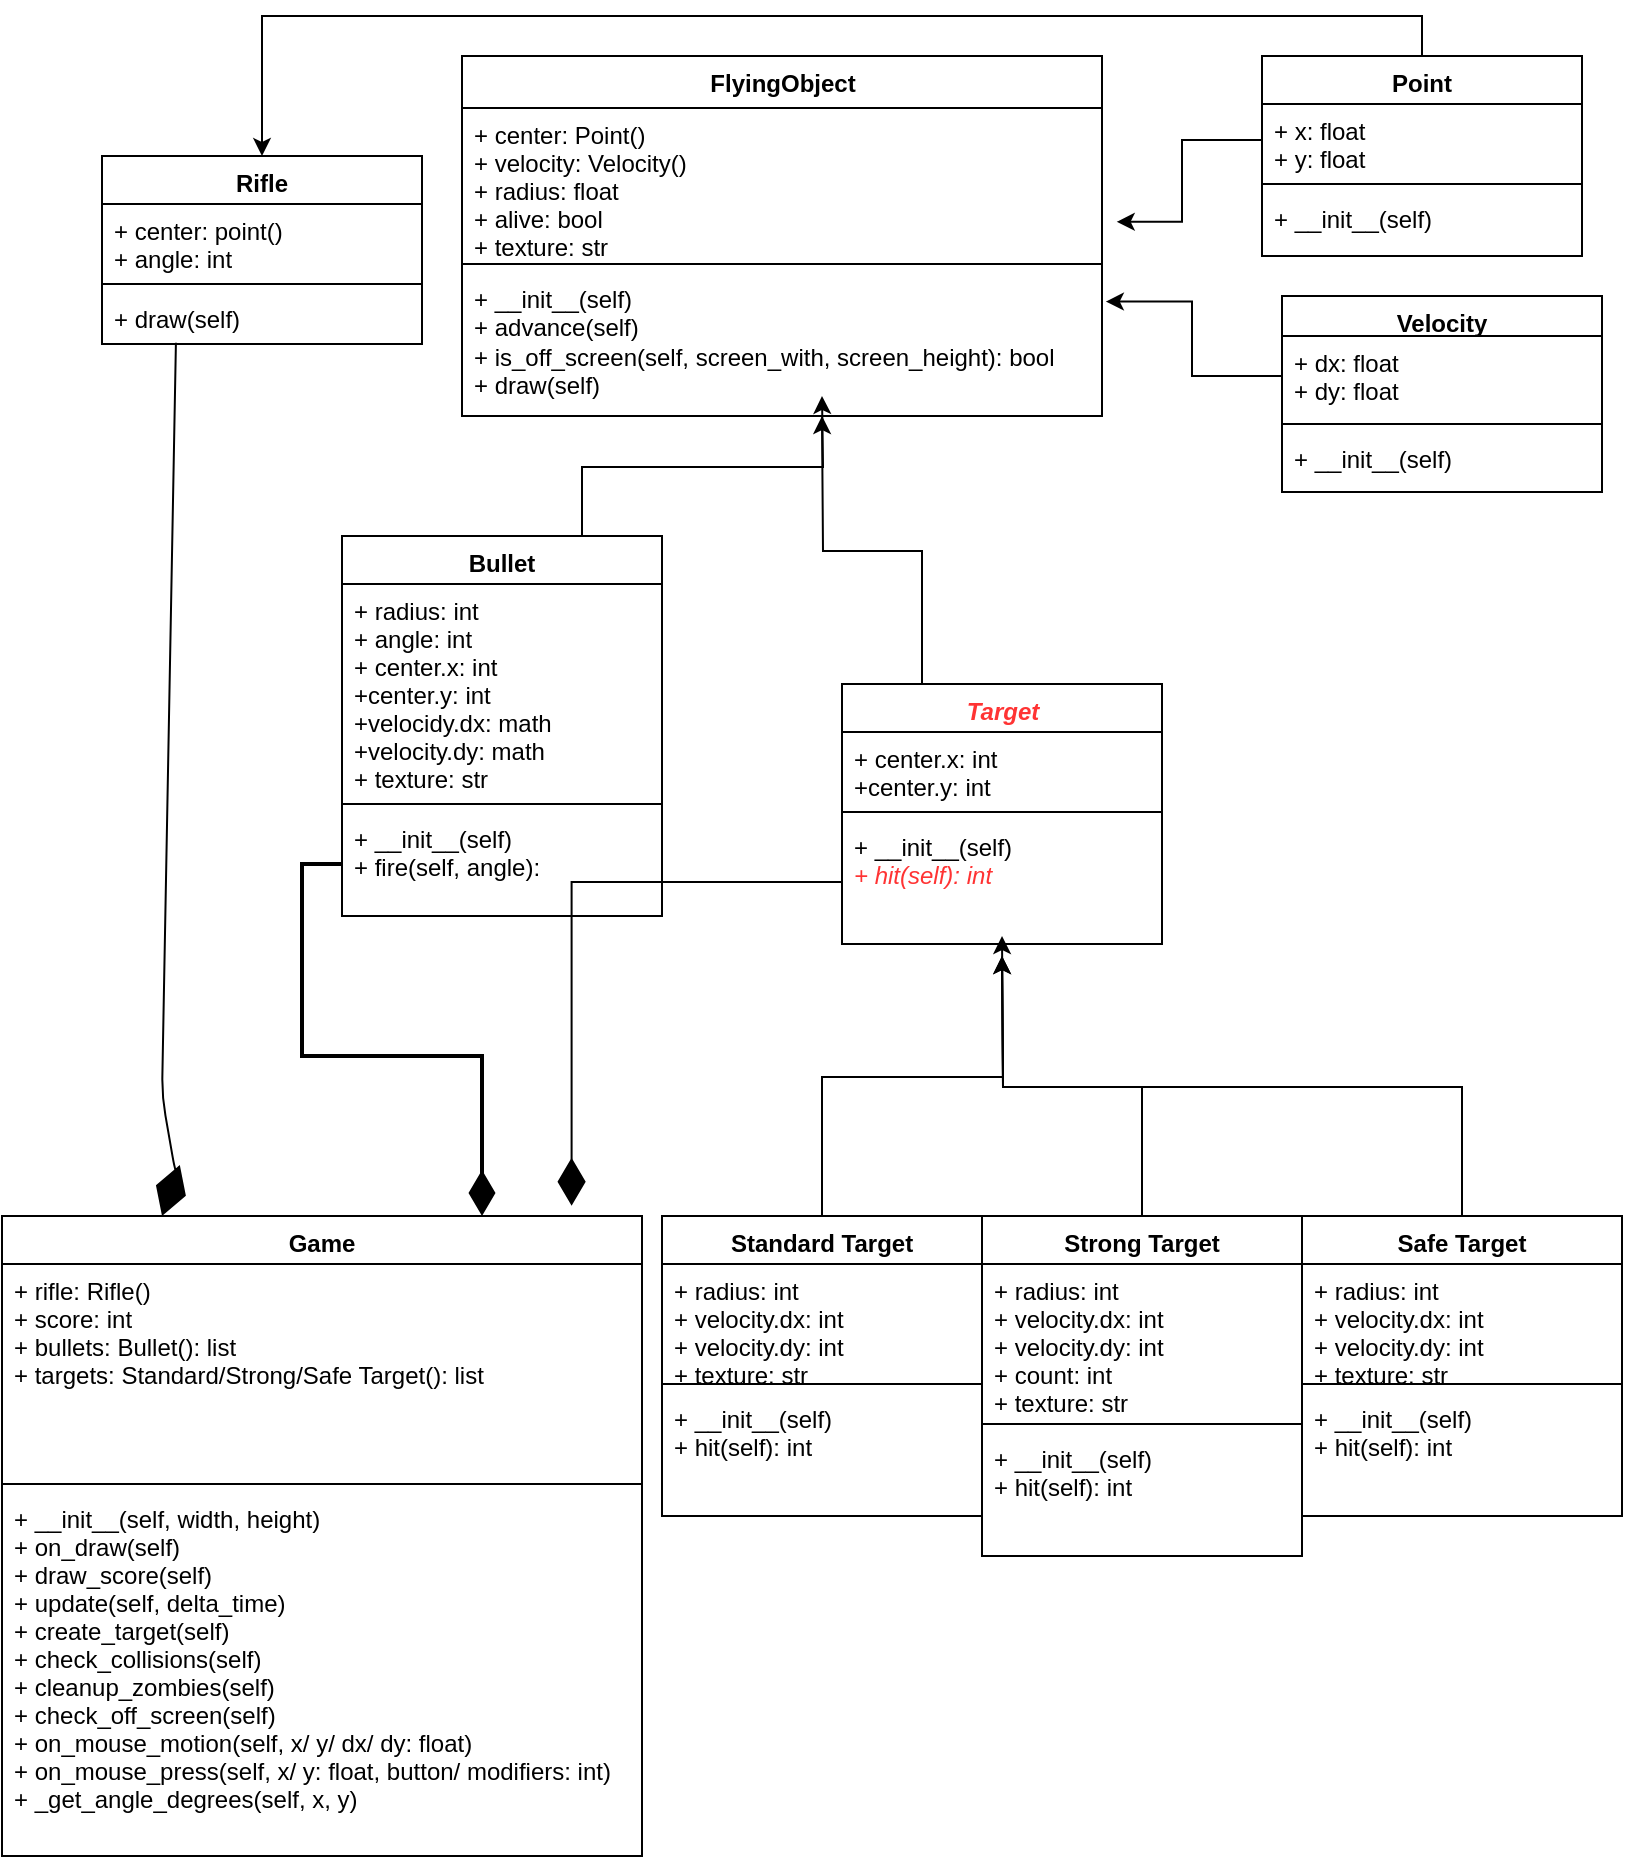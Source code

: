 <mxfile version="13.2.1" type="device"><diagram id="c8qPpy2X9rzJLOgsBuf3" name="Page-1"><mxGraphModel dx="719" dy="428" grid="1" gridSize="10" guides="1" tooltips="1" connect="1" arrows="1" fold="1" page="1" pageScale="1" pageWidth="827" pageHeight="1169" math="0" shadow="0"><root><mxCell id="0"/><mxCell id="1" parent="0"/><mxCell id="29LaG_Ld9xY9FcFzpFne-2" value="FlyingObject" style="swimlane;fontStyle=1;align=center;verticalAlign=top;childLayout=stackLayout;horizontal=1;startSize=26;horizontalStack=0;resizeParent=1;resizeParentMax=0;resizeLast=0;collapsible=1;marginBottom=0;html=1;" parent="1" vertex="1"><mxGeometry x="240" y="90" width="320" height="180" as="geometry"/></mxCell><mxCell id="29LaG_Ld9xY9FcFzpFne-3" value="+ center: Point()&#10;+ velocity: Velocity()&#10;+ radius: float&#10;+ alive: bool&#10;+ texture: str" style="text;strokeColor=none;fillColor=none;align=left;verticalAlign=top;spacingLeft=4;spacingRight=4;overflow=hidden;rotatable=0;points=[[0,0.5],[1,0.5]];portConstraint=eastwest;" parent="29LaG_Ld9xY9FcFzpFne-2" vertex="1"><mxGeometry y="26" width="320" height="74" as="geometry"/></mxCell><mxCell id="29LaG_Ld9xY9FcFzpFne-4" value="" style="line;strokeWidth=1;fillColor=none;align=left;verticalAlign=middle;spacingTop=-1;spacingLeft=3;spacingRight=3;rotatable=0;labelPosition=right;points=[];portConstraint=eastwest;" parent="29LaG_Ld9xY9FcFzpFne-2" vertex="1"><mxGeometry y="100" width="320" height="8" as="geometry"/></mxCell><mxCell id="29LaG_Ld9xY9FcFzpFne-5" value="+ __init__(self)&lt;br&gt;+ advance(self)&lt;br&gt;+ is_off_screen(self, screen_with, screen_height): bool&lt;br&gt;+ draw(self)" style="text;strokeColor=none;fillColor=none;align=left;verticalAlign=top;spacingLeft=4;spacingRight=4;overflow=hidden;rotatable=0;points=[[0,0.5],[1,0.5]];portConstraint=eastwest;html=1;" parent="29LaG_Ld9xY9FcFzpFne-2" vertex="1"><mxGeometry y="108" width="320" height="72" as="geometry"/></mxCell><mxCell id="fP5IZV-XD3OsEZI1O5Rw-41" style="edgeStyle=orthogonalEdgeStyle;rounded=0;orthogonalLoop=1;jettySize=auto;html=1;exitX=0.5;exitY=0;exitDx=0;exitDy=0;entryX=0.5;entryY=0;entryDx=0;entryDy=0;" parent="1" source="fP5IZV-XD3OsEZI1O5Rw-1" target="fP5IZV-XD3OsEZI1O5Rw-13" edge="1"><mxGeometry relative="1" as="geometry"/></mxCell><mxCell id="fP5IZV-XD3OsEZI1O5Rw-13" value="Rifle" style="swimlane;fontStyle=1;align=center;verticalAlign=top;childLayout=stackLayout;horizontal=1;startSize=24;horizontalStack=0;resizeParent=1;resizeParentMax=0;resizeLast=0;collapsible=1;marginBottom=0;" parent="1" vertex="1"><mxGeometry x="60" y="140" width="160" height="94" as="geometry"/></mxCell><mxCell id="fP5IZV-XD3OsEZI1O5Rw-14" value="+ center: point()&#10;+ angle: int" style="text;strokeColor=none;fillColor=none;align=left;verticalAlign=top;spacingLeft=4;spacingRight=4;overflow=hidden;rotatable=0;points=[[0,0.5],[1,0.5]];portConstraint=eastwest;" parent="fP5IZV-XD3OsEZI1O5Rw-13" vertex="1"><mxGeometry y="24" width="160" height="36" as="geometry"/></mxCell><mxCell id="fP5IZV-XD3OsEZI1O5Rw-15" value="" style="line;strokeWidth=1;fillColor=none;align=left;verticalAlign=middle;spacingTop=-1;spacingLeft=3;spacingRight=3;rotatable=0;labelPosition=right;points=[];portConstraint=eastwest;" parent="fP5IZV-XD3OsEZI1O5Rw-13" vertex="1"><mxGeometry y="60" width="160" height="8" as="geometry"/></mxCell><mxCell id="fP5IZV-XD3OsEZI1O5Rw-16" value="+ draw(self)" style="text;strokeColor=none;fillColor=none;align=left;verticalAlign=top;spacingLeft=4;spacingRight=4;overflow=hidden;rotatable=0;points=[[0,0.5],[1,0.5]];portConstraint=eastwest;" parent="fP5IZV-XD3OsEZI1O5Rw-13" vertex="1"><mxGeometry y="68" width="160" height="26" as="geometry"/></mxCell><mxCell id="fP5IZV-XD3OsEZI1O5Rw-47" style="edgeStyle=orthogonalEdgeStyle;rounded=0;orthogonalLoop=1;jettySize=auto;html=1;exitX=0.25;exitY=0;exitDx=0;exitDy=0;" parent="1" source="fP5IZV-XD3OsEZI1O5Rw-9" edge="1"><mxGeometry relative="1" as="geometry"><mxPoint x="420" y="270" as="targetPoint"/></mxGeometry></mxCell><mxCell id="fP5IZV-XD3OsEZI1O5Rw-48" style="edgeStyle=orthogonalEdgeStyle;rounded=0;orthogonalLoop=1;jettySize=auto;html=1;exitX=0.5;exitY=0;exitDx=0;exitDy=0;" parent="1" source="fP5IZV-XD3OsEZI1O5Rw-29" edge="1"><mxGeometry relative="1" as="geometry"><mxPoint x="510" y="530" as="targetPoint"/></mxGeometry></mxCell><mxCell id="fP5IZV-XD3OsEZI1O5Rw-49" style="edgeStyle=orthogonalEdgeStyle;rounded=0;orthogonalLoop=1;jettySize=auto;html=1;exitX=0.5;exitY=0;exitDx=0;exitDy=0;" parent="1" source="fP5IZV-XD3OsEZI1O5Rw-25" edge="1"><mxGeometry relative="1" as="geometry"><mxPoint x="510" y="540" as="targetPoint"/></mxGeometry></mxCell><mxCell id="fP5IZV-XD3OsEZI1O5Rw-50" style="edgeStyle=orthogonalEdgeStyle;rounded=0;orthogonalLoop=1;jettySize=auto;html=1;exitX=0.5;exitY=0;exitDx=0;exitDy=0;" parent="1" source="fP5IZV-XD3OsEZI1O5Rw-21" edge="1"><mxGeometry relative="1" as="geometry"><mxPoint x="510" y="540" as="targetPoint"/></mxGeometry></mxCell><mxCell id="fP5IZV-XD3OsEZI1O5Rw-39" style="edgeStyle=orthogonalEdgeStyle;rounded=0;orthogonalLoop=1;jettySize=auto;html=1;exitX=0;exitY=0.5;exitDx=0;exitDy=0;entryX=1.006;entryY=0.205;entryDx=0;entryDy=0;entryPerimeter=0;" parent="1" source="fP5IZV-XD3OsEZI1O5Rw-6" target="29LaG_Ld9xY9FcFzpFne-5" edge="1"><mxGeometry relative="1" as="geometry"/></mxCell><mxCell id="fP5IZV-XD3OsEZI1O5Rw-40" style="edgeStyle=orthogonalEdgeStyle;rounded=0;orthogonalLoop=1;jettySize=auto;html=1;exitX=0;exitY=0.5;exitDx=0;exitDy=0;entryX=1.023;entryY=0.769;entryDx=0;entryDy=0;entryPerimeter=0;" parent="1" source="fP5IZV-XD3OsEZI1O5Rw-2" target="29LaG_Ld9xY9FcFzpFne-3" edge="1"><mxGeometry relative="1" as="geometry"/></mxCell><mxCell id="fP5IZV-XD3OsEZI1O5Rw-43" value="" style="endArrow=diamondThin;endFill=1;endSize=24;html=1;entryX=0.25;entryY=0;entryDx=0;entryDy=0;exitX=0.231;exitY=0.974;exitDx=0;exitDy=0;exitPerimeter=0;" parent="1" source="fP5IZV-XD3OsEZI1O5Rw-16" target="fP5IZV-XD3OsEZI1O5Rw-33" edge="1"><mxGeometry width="160" relative="1" as="geometry"><mxPoint x="100" y="260" as="sourcePoint"/><mxPoint x="260" y="260" as="targetPoint"/><Array as="points"><mxPoint x="90" y="610"/><mxPoint x="97" y="650"/></Array></mxGeometry></mxCell><mxCell id="fP5IZV-XD3OsEZI1O5Rw-44" style="edgeStyle=orthogonalEdgeStyle;rounded=0;orthogonalLoop=1;jettySize=auto;html=1;exitX=0;exitY=0.5;exitDx=0;exitDy=0;entryX=0.75;entryY=0;entryDx=0;entryDy=0;endArrow=diamondThin;endFill=1;strokeWidth=2;strokeColor=#000000;targetPerimeterSpacing=0;endSize=17;" parent="1" source="fP5IZV-XD3OsEZI1O5Rw-20" target="fP5IZV-XD3OsEZI1O5Rw-33" edge="1"><mxGeometry relative="1" as="geometry"/></mxCell><mxCell id="fP5IZV-XD3OsEZI1O5Rw-45" style="edgeStyle=orthogonalEdgeStyle;rounded=0;orthogonalLoop=1;jettySize=auto;html=1;exitX=0;exitY=0.5;exitDx=0;exitDy=0;entryX=0.89;entryY=-0.016;entryDx=0;entryDy=0;entryPerimeter=0;endArrow=diamondThin;endFill=1;startSize=6;endSize=21;" parent="1" source="fP5IZV-XD3OsEZI1O5Rw-12" target="fP5IZV-XD3OsEZI1O5Rw-33" edge="1"><mxGeometry relative="1" as="geometry"/></mxCell><mxCell id="fP5IZV-XD3OsEZI1O5Rw-46" style="edgeStyle=orthogonalEdgeStyle;rounded=0;orthogonalLoop=1;jettySize=auto;html=1;exitX=0.75;exitY=0;exitDx=0;exitDy=0;" parent="1" source="fP5IZV-XD3OsEZI1O5Rw-17" edge="1"><mxGeometry relative="1" as="geometry"><mxPoint x="420" y="260" as="targetPoint"/></mxGeometry></mxCell><mxCell id="fP5IZV-XD3OsEZI1O5Rw-1" value="Point" style="swimlane;fontStyle=1;align=center;verticalAlign=top;childLayout=stackLayout;horizontal=1;startSize=24;horizontalStack=0;resizeParent=1;resizeParentMax=0;resizeLast=0;collapsible=1;marginBottom=0;" parent="1" vertex="1"><mxGeometry x="640" y="90" width="160" height="100" as="geometry"/></mxCell><mxCell id="fP5IZV-XD3OsEZI1O5Rw-2" value="+ x: float&#10;+ y: float" style="text;strokeColor=none;fillColor=none;align=left;verticalAlign=top;spacingLeft=4;spacingRight=4;overflow=hidden;rotatable=0;points=[[0,0.5],[1,0.5]];portConstraint=eastwest;" parent="fP5IZV-XD3OsEZI1O5Rw-1" vertex="1"><mxGeometry y="24" width="160" height="36" as="geometry"/></mxCell><mxCell id="fP5IZV-XD3OsEZI1O5Rw-3" value="" style="line;strokeWidth=1;fillColor=none;align=left;verticalAlign=middle;spacingTop=-1;spacingLeft=3;spacingRight=3;rotatable=0;labelPosition=right;points=[];portConstraint=eastwest;" parent="fP5IZV-XD3OsEZI1O5Rw-1" vertex="1"><mxGeometry y="60" width="160" height="8" as="geometry"/></mxCell><mxCell id="fP5IZV-XD3OsEZI1O5Rw-4" value="+ __init__(self)" style="text;strokeColor=none;fillColor=none;align=left;verticalAlign=top;spacingLeft=4;spacingRight=4;overflow=hidden;rotatable=0;points=[[0,0.5],[1,0.5]];portConstraint=eastwest;" parent="fP5IZV-XD3OsEZI1O5Rw-1" vertex="1"><mxGeometry y="68" width="160" height="32" as="geometry"/></mxCell><mxCell id="fP5IZV-XD3OsEZI1O5Rw-5" value="Velocity" style="swimlane;fontStyle=1;align=center;verticalAlign=top;childLayout=stackLayout;horizontal=1;startSize=20;horizontalStack=0;resizeParent=1;resizeParentMax=0;resizeLast=0;collapsible=1;marginBottom=0;" parent="1" vertex="1"><mxGeometry x="650" y="210" width="160" height="98" as="geometry"/></mxCell><mxCell id="fP5IZV-XD3OsEZI1O5Rw-6" value="+ dx: float&#10;+ dy: float" style="text;strokeColor=none;fillColor=none;align=left;verticalAlign=top;spacingLeft=4;spacingRight=4;overflow=hidden;rotatable=0;points=[[0,0.5],[1,0.5]];portConstraint=eastwest;" parent="fP5IZV-XD3OsEZI1O5Rw-5" vertex="1"><mxGeometry y="20" width="160" height="40" as="geometry"/></mxCell><mxCell id="fP5IZV-XD3OsEZI1O5Rw-7" value="" style="line;strokeWidth=1;fillColor=none;align=left;verticalAlign=middle;spacingTop=-1;spacingLeft=3;spacingRight=3;rotatable=0;labelPosition=right;points=[];portConstraint=eastwest;" parent="fP5IZV-XD3OsEZI1O5Rw-5" vertex="1"><mxGeometry y="60" width="160" height="8" as="geometry"/></mxCell><mxCell id="fP5IZV-XD3OsEZI1O5Rw-8" value="+ __init__(self)" style="text;strokeColor=none;fillColor=none;align=left;verticalAlign=top;spacingLeft=4;spacingRight=4;overflow=hidden;rotatable=0;points=[[0,0.5],[1,0.5]];portConstraint=eastwest;" parent="fP5IZV-XD3OsEZI1O5Rw-5" vertex="1"><mxGeometry y="68" width="160" height="30" as="geometry"/></mxCell><mxCell id="fP5IZV-XD3OsEZI1O5Rw-33" value="Game" style="swimlane;fontStyle=1;align=center;verticalAlign=top;childLayout=stackLayout;horizontal=1;startSize=24;horizontalStack=0;resizeParent=1;resizeParentMax=0;resizeLast=0;collapsible=1;marginBottom=0;" parent="1" vertex="1"><mxGeometry x="10" y="670" width="320" height="320" as="geometry"/></mxCell><mxCell id="fP5IZV-XD3OsEZI1O5Rw-34" value="+ rifle: Rifle()&#10;+ score: int&#10;+ bullets: Bullet(): list&#10;+ targets: Standard/Strong/Safe Target(): list" style="text;strokeColor=none;fillColor=none;align=left;verticalAlign=top;spacingLeft=4;spacingRight=4;overflow=hidden;rotatable=0;points=[[0,0.5],[1,0.5]];portConstraint=eastwest;" parent="fP5IZV-XD3OsEZI1O5Rw-33" vertex="1"><mxGeometry y="24" width="320" height="106" as="geometry"/></mxCell><mxCell id="fP5IZV-XD3OsEZI1O5Rw-35" value="" style="line;strokeWidth=1;fillColor=none;align=left;verticalAlign=middle;spacingTop=-1;spacingLeft=3;spacingRight=3;rotatable=0;labelPosition=right;points=[];portConstraint=eastwest;" parent="fP5IZV-XD3OsEZI1O5Rw-33" vertex="1"><mxGeometry y="130" width="320" height="8" as="geometry"/></mxCell><mxCell id="fP5IZV-XD3OsEZI1O5Rw-36" value="+ __init__(self, width, height)&#10;+ on_draw(self)&#10;+ draw_score(self)&#10;+ update(self, delta_time)&#10;+ create_target(self)&#10;+ check_collisions(self)&#10;+ cleanup_zombies(self)&#10;+ check_off_screen(self)&#10;+ on_mouse_motion(self, x/ y/ dx/ dy: float)&#10;+ on_mouse_press(self, x/ y: float, button/ modifiers: int) &#10;+ _get_angle_degrees(self, x, y)" style="text;strokeColor=none;fillColor=none;align=left;verticalAlign=top;spacingLeft=4;spacingRight=4;overflow=hidden;rotatable=0;points=[[0,0.5],[1,0.5]];portConstraint=eastwest;" parent="fP5IZV-XD3OsEZI1O5Rw-33" vertex="1"><mxGeometry y="138" width="320" height="182" as="geometry"/></mxCell><mxCell id="fP5IZV-XD3OsEZI1O5Rw-9" value="&lt;i&gt;&lt;font color=&quot;#ff3333&quot;&gt;Target&lt;/font&gt;&lt;/i&gt;" style="swimlane;fontStyle=1;align=center;verticalAlign=top;childLayout=stackLayout;horizontal=1;startSize=24;horizontalStack=0;resizeParent=1;resizeParentMax=0;resizeLast=0;collapsible=1;marginBottom=0;html=1;" parent="1" vertex="1"><mxGeometry x="430" y="404" width="160" height="130" as="geometry"/></mxCell><mxCell id="fP5IZV-XD3OsEZI1O5Rw-10" value="+ center.x: int&#10;+center.y: int" style="text;strokeColor=none;fillColor=none;align=left;verticalAlign=top;spacingLeft=4;spacingRight=4;overflow=hidden;rotatable=0;points=[[0,0.5],[1,0.5]];portConstraint=eastwest;" parent="fP5IZV-XD3OsEZI1O5Rw-9" vertex="1"><mxGeometry y="24" width="160" height="36" as="geometry"/></mxCell><mxCell id="fP5IZV-XD3OsEZI1O5Rw-11" value="" style="line;strokeWidth=1;fillColor=none;align=left;verticalAlign=middle;spacingTop=-1;spacingLeft=3;spacingRight=3;rotatable=0;labelPosition=right;points=[];portConstraint=eastwest;" parent="fP5IZV-XD3OsEZI1O5Rw-9" vertex="1"><mxGeometry y="60" width="160" height="8" as="geometry"/></mxCell><mxCell id="fP5IZV-XD3OsEZI1O5Rw-12" value="+ __init__(self)&lt;br&gt;&lt;i&gt;&lt;font color=&quot;#ff3333&quot;&gt;+ hit(self): int&lt;/font&gt;&lt;/i&gt;" style="text;strokeColor=none;fillColor=none;align=left;verticalAlign=top;spacingLeft=4;spacingRight=4;overflow=hidden;rotatable=0;points=[[0,0.5],[1,0.5]];portConstraint=eastwest;html=1;" parent="fP5IZV-XD3OsEZI1O5Rw-9" vertex="1"><mxGeometry y="68" width="160" height="62" as="geometry"/></mxCell><mxCell id="fP5IZV-XD3OsEZI1O5Rw-17" value="Bullet" style="swimlane;fontStyle=1;align=center;verticalAlign=top;childLayout=stackLayout;horizontal=1;startSize=24;horizontalStack=0;resizeParent=1;resizeParentMax=0;resizeLast=0;collapsible=1;marginBottom=0;" parent="1" vertex="1"><mxGeometry x="180" y="330" width="160" height="190" as="geometry"/></mxCell><mxCell id="fP5IZV-XD3OsEZI1O5Rw-18" value="+ radius: int&#10;+ angle: int&#10;+ center.x: int&#10;+center.y: int&#10;+velocidy.dx: math&#10;+velocity.dy: math&#10;+ texture: str" style="text;strokeColor=none;fillColor=none;align=left;verticalAlign=top;spacingLeft=4;spacingRight=4;overflow=hidden;rotatable=0;points=[[0,0.5],[1,0.5]];portConstraint=eastwest;" parent="fP5IZV-XD3OsEZI1O5Rw-17" vertex="1"><mxGeometry y="24" width="160" height="106" as="geometry"/></mxCell><mxCell id="fP5IZV-XD3OsEZI1O5Rw-19" value="" style="line;strokeWidth=1;fillColor=none;align=left;verticalAlign=middle;spacingTop=-1;spacingLeft=3;spacingRight=3;rotatable=0;labelPosition=right;points=[];portConstraint=eastwest;" parent="fP5IZV-XD3OsEZI1O5Rw-17" vertex="1"><mxGeometry y="130" width="160" height="8" as="geometry"/></mxCell><mxCell id="fP5IZV-XD3OsEZI1O5Rw-20" value="+ __init__(self)&#10;+ fire(self, angle):" style="text;strokeColor=none;fillColor=none;align=left;verticalAlign=top;spacingLeft=4;spacingRight=4;overflow=hidden;rotatable=0;points=[[0,0.5],[1,0.5]];portConstraint=eastwest;" parent="fP5IZV-XD3OsEZI1O5Rw-17" vertex="1"><mxGeometry y="138" width="160" height="52" as="geometry"/></mxCell><mxCell id="fP5IZV-XD3OsEZI1O5Rw-25" value="Strong Target" style="swimlane;fontStyle=1;align=center;verticalAlign=top;childLayout=stackLayout;horizontal=1;startSize=24;horizontalStack=0;resizeParent=1;resizeParentMax=0;resizeLast=0;collapsible=1;marginBottom=0;" parent="1" vertex="1"><mxGeometry x="500" y="670" width="160" height="170" as="geometry"/></mxCell><mxCell id="fP5IZV-XD3OsEZI1O5Rw-26" value="+ radius: int&#10;+ velocity.dx: int&#10;+ velocity.dy: int&#10;+ count: int&#10;+ texture: str" style="text;strokeColor=none;fillColor=none;align=left;verticalAlign=top;spacingLeft=4;spacingRight=4;overflow=hidden;rotatable=0;points=[[0,0.5],[1,0.5]];portConstraint=eastwest;" parent="fP5IZV-XD3OsEZI1O5Rw-25" vertex="1"><mxGeometry y="24" width="160" height="76" as="geometry"/></mxCell><mxCell id="fP5IZV-XD3OsEZI1O5Rw-27" value="" style="line;strokeWidth=1;fillColor=none;align=left;verticalAlign=middle;spacingTop=-1;spacingLeft=3;spacingRight=3;rotatable=0;labelPosition=right;points=[];portConstraint=eastwest;" parent="fP5IZV-XD3OsEZI1O5Rw-25" vertex="1"><mxGeometry y="100" width="160" height="8" as="geometry"/></mxCell><mxCell id="fP5IZV-XD3OsEZI1O5Rw-28" value="+ __init__(self)&#10;+ hit(self): int" style="text;strokeColor=none;fillColor=none;align=left;verticalAlign=top;spacingLeft=4;spacingRight=4;overflow=hidden;rotatable=0;points=[[0,0.5],[1,0.5]];portConstraint=eastwest;" parent="fP5IZV-XD3OsEZI1O5Rw-25" vertex="1"><mxGeometry y="108" width="160" height="62" as="geometry"/></mxCell><mxCell id="fP5IZV-XD3OsEZI1O5Rw-29" value="Standard Target" style="swimlane;fontStyle=1;align=center;verticalAlign=top;childLayout=stackLayout;horizontal=1;startSize=24;horizontalStack=0;resizeParent=1;resizeParentMax=0;resizeLast=0;collapsible=1;marginBottom=0;" parent="1" vertex="1"><mxGeometry x="340" y="670" width="160" height="150" as="geometry"/></mxCell><mxCell id="fP5IZV-XD3OsEZI1O5Rw-30" value="+ radius: int&#10;+ velocity.dx: int&#10;+ velocity.dy: int&#10;+ texture: str" style="text;strokeColor=none;fillColor=none;align=left;verticalAlign=top;spacingLeft=4;spacingRight=4;overflow=hidden;rotatable=0;points=[[0,0.5],[1,0.5]];portConstraint=eastwest;" parent="fP5IZV-XD3OsEZI1O5Rw-29" vertex="1"><mxGeometry y="24" width="160" height="56" as="geometry"/></mxCell><mxCell id="fP5IZV-XD3OsEZI1O5Rw-31" value="" style="line;strokeWidth=1;fillColor=none;align=left;verticalAlign=middle;spacingTop=-1;spacingLeft=3;spacingRight=3;rotatable=0;labelPosition=right;points=[];portConstraint=eastwest;" parent="fP5IZV-XD3OsEZI1O5Rw-29" vertex="1"><mxGeometry y="80" width="160" height="8" as="geometry"/></mxCell><mxCell id="fP5IZV-XD3OsEZI1O5Rw-32" value="+ __init__(self)&#10;+ hit(self): int" style="text;strokeColor=none;fillColor=none;align=left;verticalAlign=top;spacingLeft=4;spacingRight=4;overflow=hidden;rotatable=0;points=[[0,0.5],[1,0.5]];portConstraint=eastwest;" parent="fP5IZV-XD3OsEZI1O5Rw-29" vertex="1"><mxGeometry y="88" width="160" height="62" as="geometry"/></mxCell><mxCell id="fP5IZV-XD3OsEZI1O5Rw-21" value="Safe Target" style="swimlane;fontStyle=1;align=center;verticalAlign=top;childLayout=stackLayout;horizontal=1;startSize=24;horizontalStack=0;resizeParent=1;resizeParentMax=0;resizeLast=0;collapsible=1;marginBottom=0;" parent="1" vertex="1"><mxGeometry x="660" y="670" width="160" height="150" as="geometry"/></mxCell><mxCell id="fP5IZV-XD3OsEZI1O5Rw-22" value="+ radius: int&#10;+ velocity.dx: int&#10;+ velocity.dy: int&#10;+ texture: str" style="text;strokeColor=none;fillColor=none;align=left;verticalAlign=top;spacingLeft=4;spacingRight=4;overflow=hidden;rotatable=0;points=[[0,0.5],[1,0.5]];portConstraint=eastwest;" parent="fP5IZV-XD3OsEZI1O5Rw-21" vertex="1"><mxGeometry y="24" width="160" height="56" as="geometry"/></mxCell><mxCell id="fP5IZV-XD3OsEZI1O5Rw-23" value="" style="line;strokeWidth=1;fillColor=none;align=left;verticalAlign=middle;spacingTop=-1;spacingLeft=3;spacingRight=3;rotatable=0;labelPosition=right;points=[];portConstraint=eastwest;" parent="fP5IZV-XD3OsEZI1O5Rw-21" vertex="1"><mxGeometry y="80" width="160" height="8" as="geometry"/></mxCell><mxCell id="fP5IZV-XD3OsEZI1O5Rw-24" value="+ __init__(self)&#10;+ hit(self): int" style="text;strokeColor=none;fillColor=none;align=left;verticalAlign=top;spacingLeft=4;spacingRight=4;overflow=hidden;rotatable=0;points=[[0,0.5],[1,0.5]];portConstraint=eastwest;" parent="fP5IZV-XD3OsEZI1O5Rw-21" vertex="1"><mxGeometry y="88" width="160" height="62" as="geometry"/></mxCell></root></mxGraphModel></diagram></mxfile>